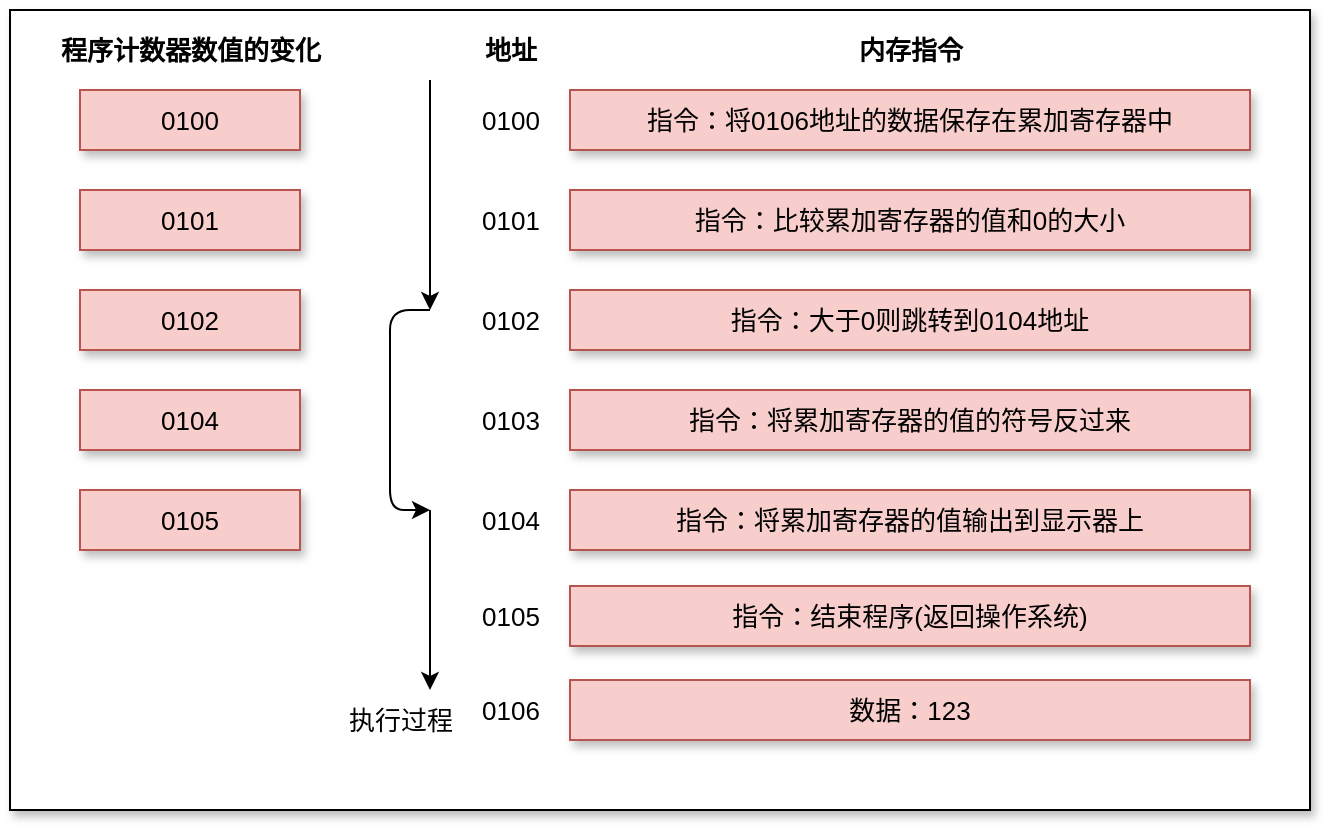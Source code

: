 <mxfile version="12.6.5" type="device"><diagram id="QDCYvTiIa1_dxsT2Uti-" name="Page-1"><mxGraphModel dx="749" dy="666" grid="1" gridSize="10" guides="1" tooltips="1" connect="1" arrows="1" fold="1" page="1" pageScale="1" pageWidth="827" pageHeight="1169" math="0" shadow="0"><root><mxCell id="0"/><mxCell id="1" parent="0"/><mxCell id="hmjzoFS6LX4zS7qr3zb2-28" value="" style="rounded=0;whiteSpace=wrap;html=1;fontSize=13;shadow=1;" parent="1" vertex="1"><mxGeometry x="10" y="210" width="650" height="400" as="geometry"/></mxCell><mxCell id="hmjzoFS6LX4zS7qr3zb2-1" value="0100" style="rounded=0;whiteSpace=wrap;html=1;fontSize=13;shadow=1;fillColor=#f8cecc;strokeColor=#b85450;" parent="1" vertex="1"><mxGeometry x="45" y="250" width="110" height="30" as="geometry"/></mxCell><mxCell id="hmjzoFS6LX4zS7qr3zb2-2" value="程序计数器数值的变化" style="text;html=1;align=center;verticalAlign=middle;resizable=0;points=[];autosize=1;fontSize=13;fontStyle=1;shadow=1;" parent="1" vertex="1"><mxGeometry x="25" y="220" width="150" height="20" as="geometry"/></mxCell><mxCell id="hmjzoFS6LX4zS7qr3zb2-3" value="0101" style="rounded=0;whiteSpace=wrap;html=1;fontSize=13;shadow=1;fillColor=#f8cecc;strokeColor=#b85450;" parent="1" vertex="1"><mxGeometry x="45" y="300" width="110" height="30" as="geometry"/></mxCell><mxCell id="hmjzoFS6LX4zS7qr3zb2-4" value="0102" style="rounded=0;whiteSpace=wrap;html=1;fontSize=13;shadow=1;fillColor=#f8cecc;strokeColor=#b85450;" parent="1" vertex="1"><mxGeometry x="45" y="350" width="110" height="30" as="geometry"/></mxCell><mxCell id="hmjzoFS6LX4zS7qr3zb2-5" value="0104" style="rounded=0;whiteSpace=wrap;html=1;fontSize=13;shadow=1;fillColor=#f8cecc;strokeColor=#b85450;" parent="1" vertex="1"><mxGeometry x="45" y="400" width="110" height="30" as="geometry"/></mxCell><mxCell id="hmjzoFS6LX4zS7qr3zb2-6" value="0105" style="rounded=0;whiteSpace=wrap;html=1;fontSize=13;shadow=1;fillColor=#f8cecc;strokeColor=#b85450;" parent="1" vertex="1"><mxGeometry x="45" y="450" width="110" height="30" as="geometry"/></mxCell><mxCell id="hmjzoFS6LX4zS7qr3zb2-8" value="执行过程" style="text;html=1;align=center;verticalAlign=middle;resizable=0;points=[];autosize=1;fontSize=13;shadow=1;" parent="1" vertex="1"><mxGeometry x="170" y="555" width="70" height="20" as="geometry"/></mxCell><mxCell id="hmjzoFS6LX4zS7qr3zb2-9" value="0100" style="text;html=1;align=center;verticalAlign=middle;resizable=0;points=[];autosize=1;fontSize=13;shadow=1;" parent="1" vertex="1"><mxGeometry x="240" y="255" width="40" height="20" as="geometry"/></mxCell><mxCell id="hmjzoFS6LX4zS7qr3zb2-10" value="0101" style="text;html=1;align=center;verticalAlign=middle;resizable=0;points=[];autosize=1;fontSize=13;shadow=1;" parent="1" vertex="1"><mxGeometry x="240" y="305" width="40" height="20" as="geometry"/></mxCell><mxCell id="hmjzoFS6LX4zS7qr3zb2-11" value="0102" style="text;html=1;align=center;verticalAlign=middle;resizable=0;points=[];autosize=1;fontSize=13;shadow=1;" parent="1" vertex="1"><mxGeometry x="240" y="355" width="40" height="20" as="geometry"/></mxCell><mxCell id="hmjzoFS6LX4zS7qr3zb2-12" value="0103" style="text;html=1;align=center;verticalAlign=middle;resizable=0;points=[];autosize=1;fontSize=13;shadow=1;" parent="1" vertex="1"><mxGeometry x="240" y="405" width="40" height="20" as="geometry"/></mxCell><mxCell id="hmjzoFS6LX4zS7qr3zb2-13" value="0104" style="text;html=1;align=center;verticalAlign=middle;resizable=0;points=[];autosize=1;fontSize=13;shadow=1;" parent="1" vertex="1"><mxGeometry x="240" y="455" width="40" height="20" as="geometry"/></mxCell><mxCell id="hmjzoFS6LX4zS7qr3zb2-14" value="0105" style="text;html=1;align=center;verticalAlign=middle;resizable=0;points=[];autosize=1;fontSize=13;shadow=1;" parent="1" vertex="1"><mxGeometry x="240" y="503" width="40" height="20" as="geometry"/></mxCell><mxCell id="hmjzoFS6LX4zS7qr3zb2-15" value="0106" style="text;html=1;align=center;verticalAlign=middle;resizable=0;points=[];autosize=1;fontSize=13;shadow=1;" parent="1" vertex="1"><mxGeometry x="240" y="550" width="40" height="20" as="geometry"/></mxCell><mxCell id="hmjzoFS6LX4zS7qr3zb2-16" value="指令：将0106地址的数据保存在累加寄存器中" style="rounded=0;whiteSpace=wrap;html=1;fontSize=13;shadow=1;fillColor=#f8cecc;strokeColor=#b85450;" parent="1" vertex="1"><mxGeometry x="290" y="250" width="340" height="30" as="geometry"/></mxCell><mxCell id="hmjzoFS6LX4zS7qr3zb2-19" value="指令：比较累加寄存器的值和0的大小" style="rounded=0;whiteSpace=wrap;html=1;fontSize=13;shadow=1;fillColor=#f8cecc;strokeColor=#b85450;" parent="1" vertex="1"><mxGeometry x="290" y="300" width="340" height="30" as="geometry"/></mxCell><mxCell id="hmjzoFS6LX4zS7qr3zb2-20" value="指令：大于0则跳转到0104地址" style="rounded=0;whiteSpace=wrap;html=1;fontSize=13;shadow=1;fillColor=#f8cecc;strokeColor=#b85450;" parent="1" vertex="1"><mxGeometry x="290" y="350" width="340" height="30" as="geometry"/></mxCell><mxCell id="hmjzoFS6LX4zS7qr3zb2-21" value="指令：将累加寄存器的值的符号反过来" style="rounded=0;whiteSpace=wrap;html=1;fontSize=13;shadow=1;fillColor=#f8cecc;strokeColor=#b85450;" parent="1" vertex="1"><mxGeometry x="290" y="400" width="340" height="30" as="geometry"/></mxCell><mxCell id="hmjzoFS6LX4zS7qr3zb2-22" value="指令：将累加寄存器的值输出到显示器上" style="rounded=0;whiteSpace=wrap;html=1;fontSize=13;shadow=1;fillColor=#f8cecc;strokeColor=#b85450;" parent="1" vertex="1"><mxGeometry x="290" y="450" width="340" height="30" as="geometry"/></mxCell><mxCell id="hmjzoFS6LX4zS7qr3zb2-23" value="指令：结束程序(返回操作系统)" style="rounded=0;whiteSpace=wrap;html=1;fontSize=13;shadow=1;fillColor=#f8cecc;strokeColor=#b85450;" parent="1" vertex="1"><mxGeometry x="290" y="498" width="340" height="30" as="geometry"/></mxCell><mxCell id="hmjzoFS6LX4zS7qr3zb2-24" value="数据：123" style="rounded=0;whiteSpace=wrap;html=1;fontSize=13;shadow=1;fillColor=#f8cecc;strokeColor=#b85450;" parent="1" vertex="1"><mxGeometry x="290" y="545" width="340" height="30" as="geometry"/></mxCell><mxCell id="hmjzoFS6LX4zS7qr3zb2-25" value="地址" style="text;html=1;align=center;verticalAlign=middle;resizable=0;points=[];autosize=1;fontSize=13;fontStyle=1;shadow=1;" parent="1" vertex="1"><mxGeometry x="240" y="220" width="40" height="20" as="geometry"/></mxCell><mxCell id="hmjzoFS6LX4zS7qr3zb2-26" value="内存指令" style="text;html=1;align=center;verticalAlign=middle;resizable=0;points=[];autosize=1;fontSize=13;fontStyle=1;shadow=1;" parent="1" vertex="1"><mxGeometry x="425" y="220" width="70" height="20" as="geometry"/></mxCell><mxCell id="boZOse3Ttl6EjsDUukDE-1" value="" style="endArrow=classic;html=1;" edge="1" parent="1"><mxGeometry width="50" height="50" relative="1" as="geometry"><mxPoint x="220" y="245" as="sourcePoint"/><mxPoint x="220" y="360" as="targetPoint"/></mxGeometry></mxCell><mxCell id="boZOse3Ttl6EjsDUukDE-3" value="" style="endArrow=classic;html=1;" edge="1" parent="1"><mxGeometry width="50" height="50" relative="1" as="geometry"><mxPoint x="220" y="460" as="sourcePoint"/><mxPoint x="220" y="550" as="targetPoint"/></mxGeometry></mxCell><mxCell id="boZOse3Ttl6EjsDUukDE-4" value="" style="edgeStyle=elbowEdgeStyle;elbow=horizontal;endArrow=classic;html=1;" edge="1" parent="1"><mxGeometry width="50" height="50" relative="1" as="geometry"><mxPoint x="220" y="360" as="sourcePoint"/><mxPoint x="220" y="460" as="targetPoint"/><Array as="points"><mxPoint x="200" y="390"/></Array></mxGeometry></mxCell></root></mxGraphModel></diagram></mxfile>